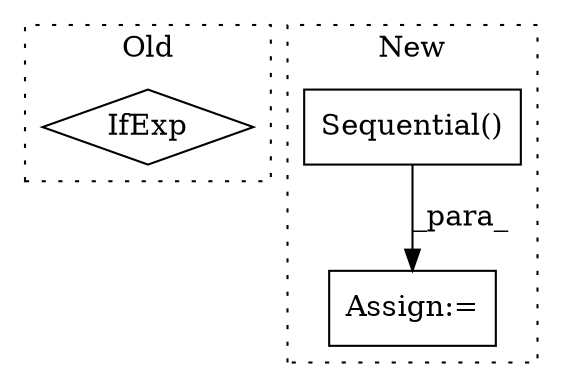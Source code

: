 digraph G {
subgraph cluster0 {
1 [label="IfExp" a="51" s="4766,4787" l="4,6" shape="diamond"];
label = "Old";
style="dotted";
}
subgraph cluster1 {
2 [label="Sequential()" a="75" s="4855,4941" l="27,10" shape="box"];
3 [label="Assign:=" a="68" s="4852" l="3" shape="box"];
label = "New";
style="dotted";
}
2 -> 3 [label="_para_"];
}